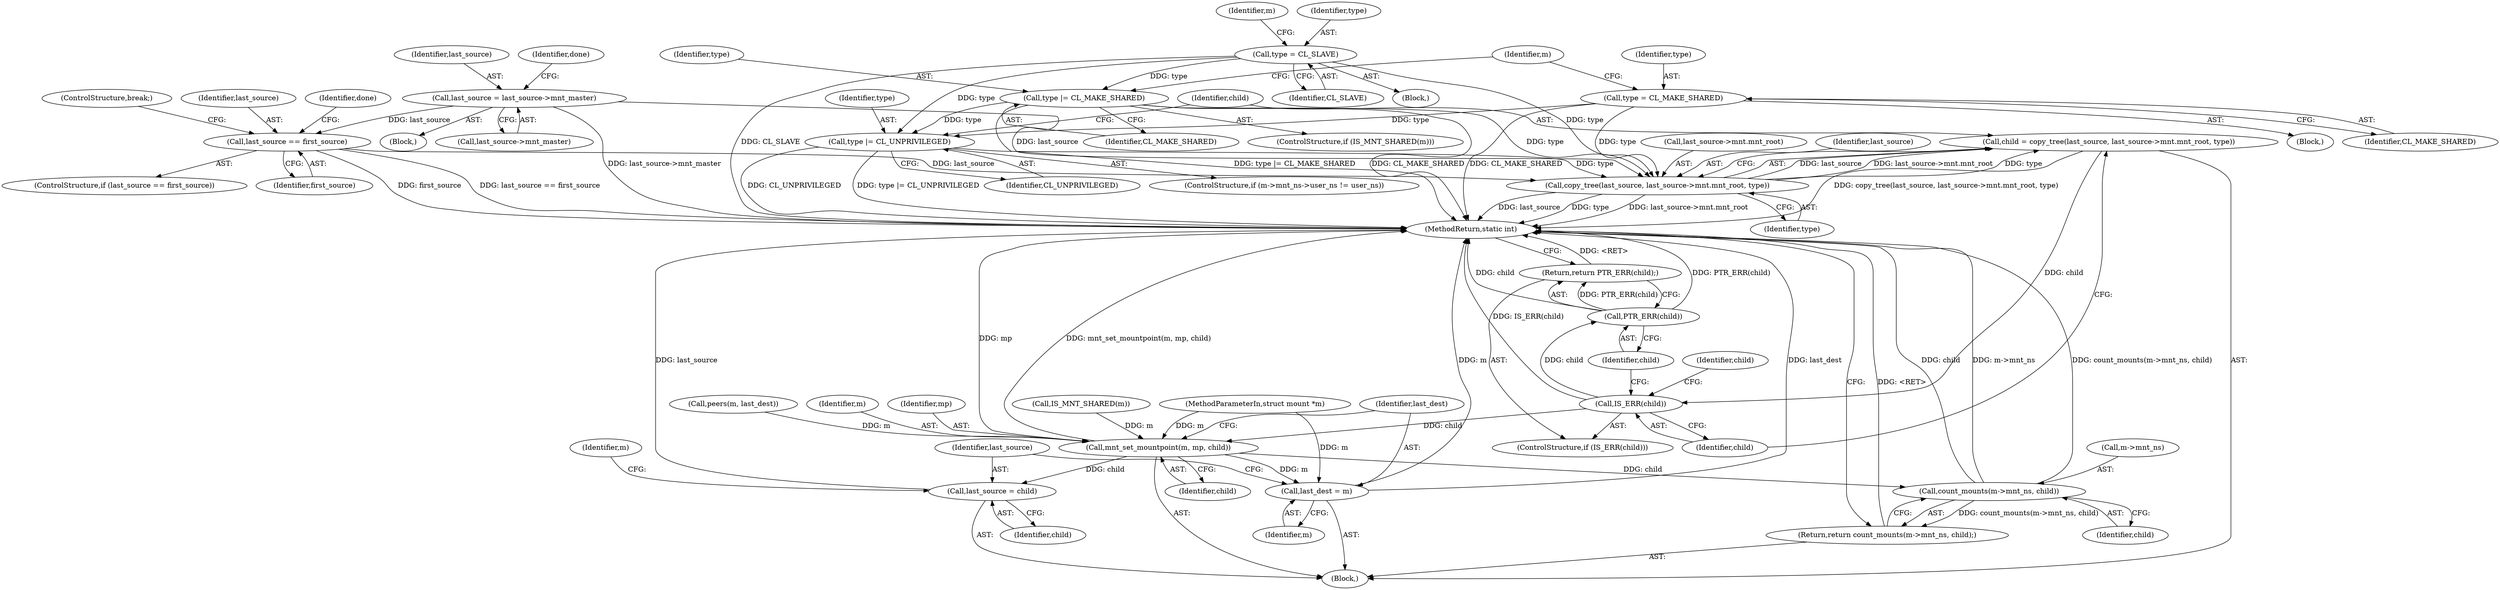 digraph "0_linux_d29216842a85c7970c536108e093963f02714498_5@API" {
"1000215" [label="(Call,child = copy_tree(last_source, last_source->mnt.mnt_root, type))"];
"1000217" [label="(Call,copy_tree(last_source, last_source->mnt.mnt_root, type))"];
"1000188" [label="(Call,last_source = last_source->mnt_master)"];
"1000170" [label="(Call,last_source == first_source)"];
"1000132" [label="(Call,type = CL_MAKE_SHARED)"];
"1000212" [label="(Call,type |= CL_UNPRIVILEGED)"];
"1000195" [label="(Call,type = CL_SLAVE)"];
"1000201" [label="(Call,type |= CL_MAKE_SHARED)"];
"1000226" [label="(Call,IS_ERR(child))"];
"1000229" [label="(Call,PTR_ERR(child))"];
"1000228" [label="(Return,return PTR_ERR(child);)"];
"1000238" [label="(Call,mnt_set_mountpoint(m, mp, child))"];
"1000242" [label="(Call,last_dest = m)"];
"1000245" [label="(Call,last_source = child)"];
"1000272" [label="(Call,count_mounts(m->mnt_ns, child))"];
"1000271" [label="(Return,return count_mounts(m->mnt_ns, child);)"];
"1000204" [label="(ControlStructure,if (m->mnt_ns->user_ns != user_ns))"];
"1000227" [label="(Identifier,child)"];
"1000197" [label="(Identifier,CL_SLAVE)"];
"1000225" [label="(ControlStructure,if (IS_ERR(child)))"];
"1000238" [label="(Call,mnt_set_mountpoint(m, mp, child))"];
"1000170" [label="(Call,last_source == first_source)"];
"1000239" [label="(Identifier,m)"];
"1000217" [label="(Call,copy_tree(last_source, last_source->mnt.mnt_root, type))"];
"1000229" [label="(Call,PTR_ERR(child))"];
"1000273" [label="(Call,m->mnt_ns)"];
"1000203" [label="(Identifier,CL_MAKE_SHARED)"];
"1000195" [label="(Call,type = CL_SLAVE)"];
"1000244" [label="(Identifier,m)"];
"1000234" [label="(Identifier,child)"];
"1000201" [label="(Call,type |= CL_MAKE_SHARED)"];
"1000202" [label="(Identifier,type)"];
"1000251" [label="(Identifier,m)"];
"1000219" [label="(Call,last_source->mnt.mnt_root)"];
"1000194" [label="(Identifier,done)"];
"1000216" [label="(Identifier,child)"];
"1000173" [label="(ControlStructure,break;)"];
"1000218" [label="(Identifier,last_source)"];
"1000245" [label="(Call,last_source = child)"];
"1000198" [label="(ControlStructure,if (IS_MNT_SHARED(m)))"];
"1000272" [label="(Call,count_mounts(m->mnt_ns, child))"];
"1000136" [label="(Block,)"];
"1000271" [label="(Return,return count_mounts(m->mnt_ns, child);)"];
"1000228" [label="(Return,return PTR_ERR(child);)"];
"1000224" [label="(Identifier,type)"];
"1000200" [label="(Identifier,m)"];
"1000189" [label="(Identifier,last_source)"];
"1000214" [label="(Identifier,CL_UNPRIVILEGED)"];
"1000246" [label="(Identifier,last_source)"];
"1000106" [label="(Block,)"];
"1000190" [label="(Call,last_source->mnt_master)"];
"1000241" [label="(Identifier,child)"];
"1000240" [label="(Identifier,mp)"];
"1000277" [label="(MethodReturn,static int)"];
"1000188" [label="(Call,last_source = last_source->mnt_master)"];
"1000199" [label="(Call,IS_MNT_SHARED(m))"];
"1000162" [label="(Block,)"];
"1000226" [label="(Call,IS_ERR(child))"];
"1000247" [label="(Identifier,child)"];
"1000169" [label="(ControlStructure,if (last_source == first_source))"];
"1000242" [label="(Call,last_dest = m)"];
"1000134" [label="(Identifier,CL_MAKE_SHARED)"];
"1000276" [label="(Identifier,child)"];
"1000132" [label="(Call,type = CL_MAKE_SHARED)"];
"1000208" [label="(Identifier,m)"];
"1000171" [label="(Identifier,last_source)"];
"1000215" [label="(Call,child = copy_tree(last_source, last_source->mnt.mnt_root, type))"];
"1000133" [label="(Identifier,type)"];
"1000230" [label="(Identifier,child)"];
"1000243" [label="(Identifier,last_dest)"];
"1000128" [label="(Call,peers(m, last_dest))"];
"1000175" [label="(Identifier,done)"];
"1000213" [label="(Identifier,type)"];
"1000172" [label="(Identifier,first_source)"];
"1000105" [label="(MethodParameterIn,struct mount *m)"];
"1000131" [label="(Block,)"];
"1000212" [label="(Call,type |= CL_UNPRIVILEGED)"];
"1000196" [label="(Identifier,type)"];
"1000215" -> "1000106"  [label="AST: "];
"1000215" -> "1000217"  [label="CFG: "];
"1000216" -> "1000215"  [label="AST: "];
"1000217" -> "1000215"  [label="AST: "];
"1000227" -> "1000215"  [label="CFG: "];
"1000215" -> "1000277"  [label="DDG: copy_tree(last_source, last_source->mnt.mnt_root, type)"];
"1000217" -> "1000215"  [label="DDG: last_source"];
"1000217" -> "1000215"  [label="DDG: last_source->mnt.mnt_root"];
"1000217" -> "1000215"  [label="DDG: type"];
"1000215" -> "1000226"  [label="DDG: child"];
"1000217" -> "1000224"  [label="CFG: "];
"1000218" -> "1000217"  [label="AST: "];
"1000219" -> "1000217"  [label="AST: "];
"1000224" -> "1000217"  [label="AST: "];
"1000217" -> "1000277"  [label="DDG: last_source->mnt.mnt_root"];
"1000217" -> "1000277"  [label="DDG: last_source"];
"1000217" -> "1000277"  [label="DDG: type"];
"1000188" -> "1000217"  [label="DDG: last_source"];
"1000170" -> "1000217"  [label="DDG: last_source"];
"1000132" -> "1000217"  [label="DDG: type"];
"1000212" -> "1000217"  [label="DDG: type"];
"1000195" -> "1000217"  [label="DDG: type"];
"1000201" -> "1000217"  [label="DDG: type"];
"1000188" -> "1000162"  [label="AST: "];
"1000188" -> "1000190"  [label="CFG: "];
"1000189" -> "1000188"  [label="AST: "];
"1000190" -> "1000188"  [label="AST: "];
"1000194" -> "1000188"  [label="CFG: "];
"1000188" -> "1000277"  [label="DDG: last_source->mnt_master"];
"1000188" -> "1000170"  [label="DDG: last_source"];
"1000170" -> "1000169"  [label="AST: "];
"1000170" -> "1000172"  [label="CFG: "];
"1000171" -> "1000170"  [label="AST: "];
"1000172" -> "1000170"  [label="AST: "];
"1000173" -> "1000170"  [label="CFG: "];
"1000175" -> "1000170"  [label="CFG: "];
"1000170" -> "1000277"  [label="DDG: first_source"];
"1000170" -> "1000277"  [label="DDG: last_source == first_source"];
"1000132" -> "1000131"  [label="AST: "];
"1000132" -> "1000134"  [label="CFG: "];
"1000133" -> "1000132"  [label="AST: "];
"1000134" -> "1000132"  [label="AST: "];
"1000208" -> "1000132"  [label="CFG: "];
"1000132" -> "1000277"  [label="DDG: CL_MAKE_SHARED"];
"1000132" -> "1000212"  [label="DDG: type"];
"1000212" -> "1000204"  [label="AST: "];
"1000212" -> "1000214"  [label="CFG: "];
"1000213" -> "1000212"  [label="AST: "];
"1000214" -> "1000212"  [label="AST: "];
"1000216" -> "1000212"  [label="CFG: "];
"1000212" -> "1000277"  [label="DDG: CL_UNPRIVILEGED"];
"1000212" -> "1000277"  [label="DDG: type |= CL_UNPRIVILEGED"];
"1000195" -> "1000212"  [label="DDG: type"];
"1000201" -> "1000212"  [label="DDG: type"];
"1000195" -> "1000136"  [label="AST: "];
"1000195" -> "1000197"  [label="CFG: "];
"1000196" -> "1000195"  [label="AST: "];
"1000197" -> "1000195"  [label="AST: "];
"1000200" -> "1000195"  [label="CFG: "];
"1000195" -> "1000277"  [label="DDG: CL_SLAVE"];
"1000195" -> "1000201"  [label="DDG: type"];
"1000201" -> "1000198"  [label="AST: "];
"1000201" -> "1000203"  [label="CFG: "];
"1000202" -> "1000201"  [label="AST: "];
"1000203" -> "1000201"  [label="AST: "];
"1000208" -> "1000201"  [label="CFG: "];
"1000201" -> "1000277"  [label="DDG: type |= CL_MAKE_SHARED"];
"1000201" -> "1000277"  [label="DDG: CL_MAKE_SHARED"];
"1000226" -> "1000225"  [label="AST: "];
"1000226" -> "1000227"  [label="CFG: "];
"1000227" -> "1000226"  [label="AST: "];
"1000230" -> "1000226"  [label="CFG: "];
"1000234" -> "1000226"  [label="CFG: "];
"1000226" -> "1000277"  [label="DDG: IS_ERR(child)"];
"1000226" -> "1000229"  [label="DDG: child"];
"1000226" -> "1000238"  [label="DDG: child"];
"1000229" -> "1000228"  [label="AST: "];
"1000229" -> "1000230"  [label="CFG: "];
"1000230" -> "1000229"  [label="AST: "];
"1000228" -> "1000229"  [label="CFG: "];
"1000229" -> "1000277"  [label="DDG: PTR_ERR(child)"];
"1000229" -> "1000277"  [label="DDG: child"];
"1000229" -> "1000228"  [label="DDG: PTR_ERR(child)"];
"1000228" -> "1000225"  [label="AST: "];
"1000277" -> "1000228"  [label="CFG: "];
"1000228" -> "1000277"  [label="DDG: <RET>"];
"1000238" -> "1000106"  [label="AST: "];
"1000238" -> "1000241"  [label="CFG: "];
"1000239" -> "1000238"  [label="AST: "];
"1000240" -> "1000238"  [label="AST: "];
"1000241" -> "1000238"  [label="AST: "];
"1000243" -> "1000238"  [label="CFG: "];
"1000238" -> "1000277"  [label="DDG: mp"];
"1000238" -> "1000277"  [label="DDG: mnt_set_mountpoint(m, mp, child)"];
"1000199" -> "1000238"  [label="DDG: m"];
"1000128" -> "1000238"  [label="DDG: m"];
"1000105" -> "1000238"  [label="DDG: m"];
"1000238" -> "1000242"  [label="DDG: m"];
"1000238" -> "1000245"  [label="DDG: child"];
"1000238" -> "1000272"  [label="DDG: child"];
"1000242" -> "1000106"  [label="AST: "];
"1000242" -> "1000244"  [label="CFG: "];
"1000243" -> "1000242"  [label="AST: "];
"1000244" -> "1000242"  [label="AST: "];
"1000246" -> "1000242"  [label="CFG: "];
"1000242" -> "1000277"  [label="DDG: m"];
"1000242" -> "1000277"  [label="DDG: last_dest"];
"1000105" -> "1000242"  [label="DDG: m"];
"1000245" -> "1000106"  [label="AST: "];
"1000245" -> "1000247"  [label="CFG: "];
"1000246" -> "1000245"  [label="AST: "];
"1000247" -> "1000245"  [label="AST: "];
"1000251" -> "1000245"  [label="CFG: "];
"1000245" -> "1000277"  [label="DDG: last_source"];
"1000272" -> "1000271"  [label="AST: "];
"1000272" -> "1000276"  [label="CFG: "];
"1000273" -> "1000272"  [label="AST: "];
"1000276" -> "1000272"  [label="AST: "];
"1000271" -> "1000272"  [label="CFG: "];
"1000272" -> "1000277"  [label="DDG: child"];
"1000272" -> "1000277"  [label="DDG: m->mnt_ns"];
"1000272" -> "1000277"  [label="DDG: count_mounts(m->mnt_ns, child)"];
"1000272" -> "1000271"  [label="DDG: count_mounts(m->mnt_ns, child)"];
"1000271" -> "1000106"  [label="AST: "];
"1000277" -> "1000271"  [label="CFG: "];
"1000271" -> "1000277"  [label="DDG: <RET>"];
}
